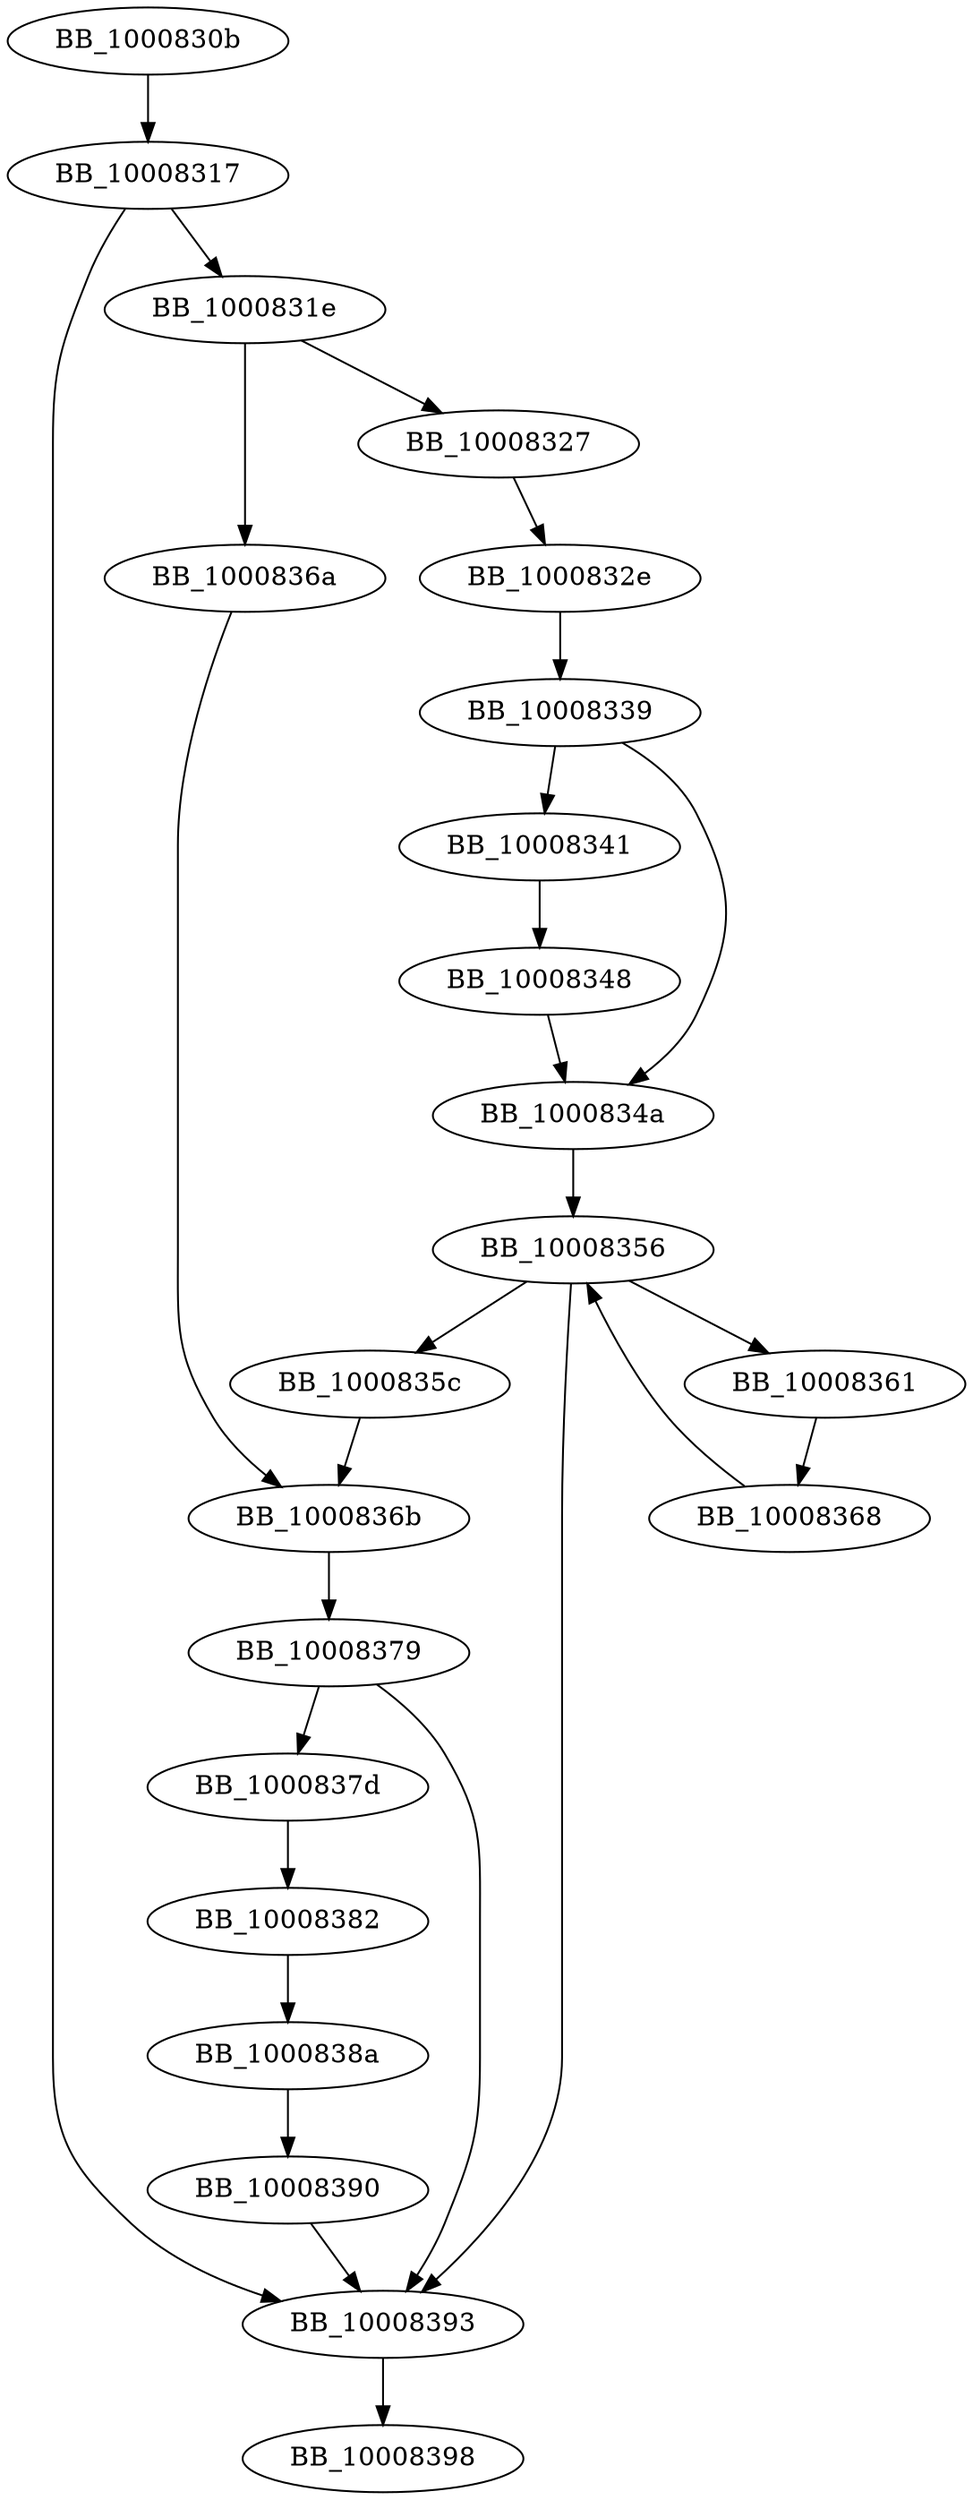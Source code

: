 DiGraph _free{
BB_1000830b->BB_10008317
BB_10008317->BB_1000831e
BB_10008317->BB_10008393
BB_1000831e->BB_10008327
BB_1000831e->BB_1000836a
BB_10008327->BB_1000832e
BB_1000832e->BB_10008339
BB_10008339->BB_10008341
BB_10008339->BB_1000834a
BB_10008341->BB_10008348
BB_10008348->BB_1000834a
BB_1000834a->BB_10008356
BB_10008356->BB_1000835c
BB_10008356->BB_10008361
BB_10008356->BB_10008393
BB_1000835c->BB_1000836b
BB_10008361->BB_10008368
BB_10008368->BB_10008356
BB_1000836a->BB_1000836b
BB_1000836b->BB_10008379
BB_10008379->BB_1000837d
BB_10008379->BB_10008393
BB_1000837d->BB_10008382
BB_10008382->BB_1000838a
BB_1000838a->BB_10008390
BB_10008390->BB_10008393
BB_10008393->BB_10008398
}
